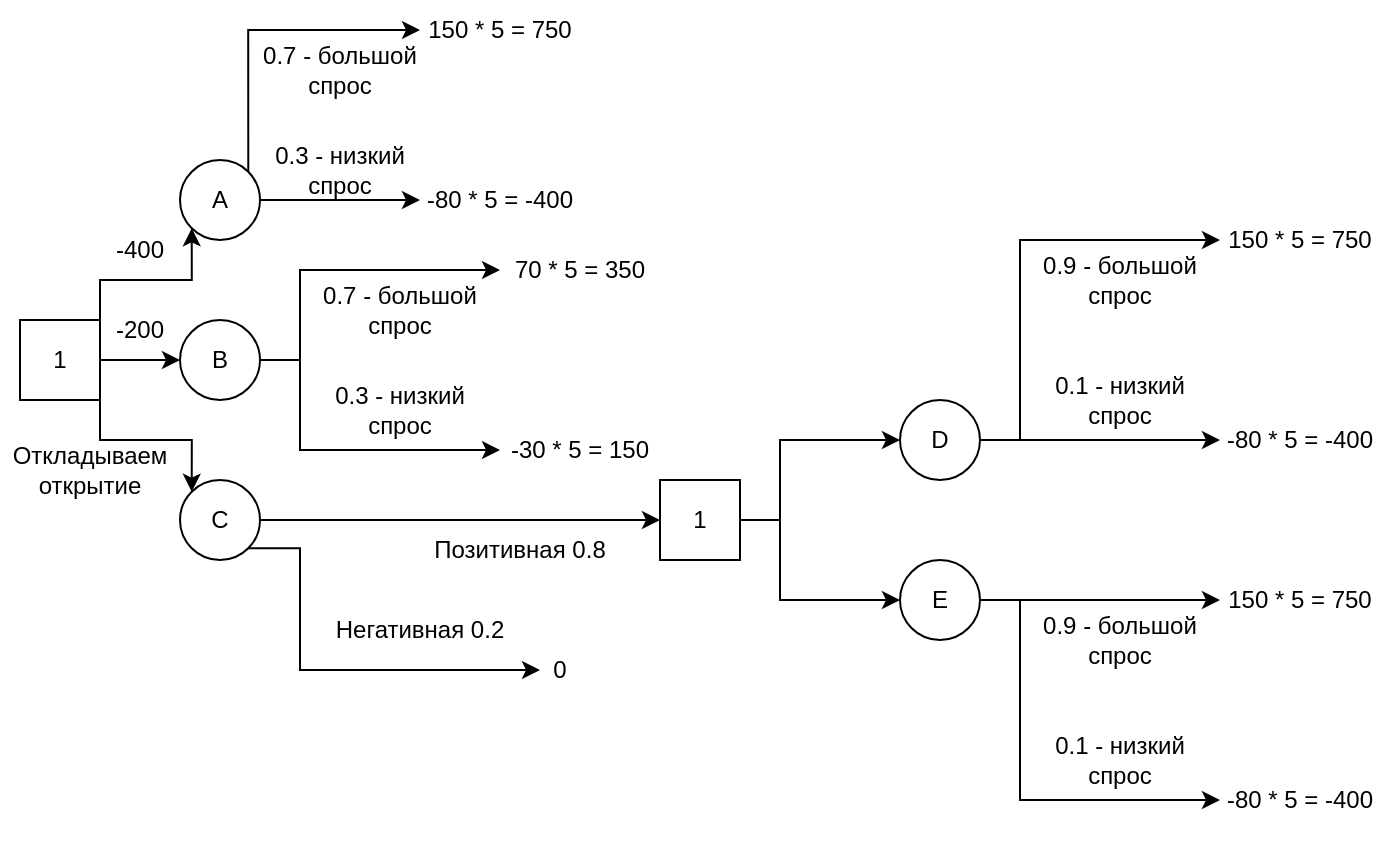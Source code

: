 <mxfile version="21.1.2" type="github">
  <diagram name="Страница 1" id="XMSDh3Ag2Xe2g-SVvd6X">
    <mxGraphModel dx="954" dy="648" grid="1" gridSize="10" guides="1" tooltips="1" connect="1" arrows="1" fold="1" page="1" pageScale="1" pageWidth="827" pageHeight="1169" math="0" shadow="0">
      <root>
        <mxCell id="0" />
        <mxCell id="1" parent="0" />
        <mxCell id="iBDUrOjcWUxjxp99Zuq8-5" value="" style="edgeStyle=orthogonalEdgeStyle;rounded=0;orthogonalLoop=1;jettySize=auto;html=1;" edge="1" parent="1" source="iBDUrOjcWUxjxp99Zuq8-1" target="iBDUrOjcWUxjxp99Zuq8-3">
          <mxGeometry relative="1" as="geometry" />
        </mxCell>
        <mxCell id="iBDUrOjcWUxjxp99Zuq8-6" style="edgeStyle=orthogonalEdgeStyle;rounded=0;orthogonalLoop=1;jettySize=auto;html=1;exitX=1;exitY=0;exitDx=0;exitDy=0;entryX=0;entryY=1;entryDx=0;entryDy=0;" edge="1" parent="1" source="iBDUrOjcWUxjxp99Zuq8-1" target="iBDUrOjcWUxjxp99Zuq8-2">
          <mxGeometry relative="1" as="geometry" />
        </mxCell>
        <mxCell id="iBDUrOjcWUxjxp99Zuq8-7" style="edgeStyle=orthogonalEdgeStyle;rounded=0;orthogonalLoop=1;jettySize=auto;html=1;exitX=1;exitY=1;exitDx=0;exitDy=0;entryX=0;entryY=0;entryDx=0;entryDy=0;" edge="1" parent="1" source="iBDUrOjcWUxjxp99Zuq8-1" target="iBDUrOjcWUxjxp99Zuq8-4">
          <mxGeometry relative="1" as="geometry" />
        </mxCell>
        <mxCell id="iBDUrOjcWUxjxp99Zuq8-1" value="1" style="rounded=0;whiteSpace=wrap;html=1;" vertex="1" parent="1">
          <mxGeometry x="80" y="240" width="40" height="40" as="geometry" />
        </mxCell>
        <mxCell id="iBDUrOjcWUxjxp99Zuq8-15" style="edgeStyle=orthogonalEdgeStyle;rounded=0;orthogonalLoop=1;jettySize=auto;html=1;exitX=1;exitY=0;exitDx=0;exitDy=0;entryX=0;entryY=0.5;entryDx=0;entryDy=0;" edge="1" parent="1" source="iBDUrOjcWUxjxp99Zuq8-2" target="iBDUrOjcWUxjxp99Zuq8-14">
          <mxGeometry relative="1" as="geometry">
            <Array as="points">
              <mxPoint x="194" y="95" />
            </Array>
          </mxGeometry>
        </mxCell>
        <mxCell id="iBDUrOjcWUxjxp99Zuq8-17" style="edgeStyle=orthogonalEdgeStyle;rounded=0;orthogonalLoop=1;jettySize=auto;html=1;exitX=1;exitY=0.5;exitDx=0;exitDy=0;entryX=0;entryY=0.5;entryDx=0;entryDy=0;" edge="1" parent="1" source="iBDUrOjcWUxjxp99Zuq8-2" target="iBDUrOjcWUxjxp99Zuq8-16">
          <mxGeometry relative="1" as="geometry" />
        </mxCell>
        <mxCell id="iBDUrOjcWUxjxp99Zuq8-2" value="A" style="ellipse;whiteSpace=wrap;html=1;aspect=fixed;" vertex="1" parent="1">
          <mxGeometry x="160" y="160" width="40" height="40" as="geometry" />
        </mxCell>
        <mxCell id="iBDUrOjcWUxjxp99Zuq8-23" style="edgeStyle=orthogonalEdgeStyle;rounded=0;orthogonalLoop=1;jettySize=auto;html=1;entryX=0;entryY=0.5;entryDx=0;entryDy=0;" edge="1" parent="1" source="iBDUrOjcWUxjxp99Zuq8-3" target="iBDUrOjcWUxjxp99Zuq8-21">
          <mxGeometry relative="1" as="geometry">
            <Array as="points">
              <mxPoint x="220" y="260" />
              <mxPoint x="220" y="215" />
            </Array>
          </mxGeometry>
        </mxCell>
        <mxCell id="iBDUrOjcWUxjxp99Zuq8-24" style="edgeStyle=orthogonalEdgeStyle;rounded=0;orthogonalLoop=1;jettySize=auto;html=1;entryX=0;entryY=0.5;entryDx=0;entryDy=0;" edge="1" parent="1" source="iBDUrOjcWUxjxp99Zuq8-3" target="iBDUrOjcWUxjxp99Zuq8-22">
          <mxGeometry relative="1" as="geometry">
            <Array as="points">
              <mxPoint x="220" y="260" />
              <mxPoint x="220" y="305" />
            </Array>
          </mxGeometry>
        </mxCell>
        <mxCell id="iBDUrOjcWUxjxp99Zuq8-3" value="B" style="ellipse;whiteSpace=wrap;html=1;aspect=fixed;" vertex="1" parent="1">
          <mxGeometry x="160" y="240" width="40" height="40" as="geometry" />
        </mxCell>
        <mxCell id="iBDUrOjcWUxjxp99Zuq8-28" style="edgeStyle=orthogonalEdgeStyle;rounded=0;orthogonalLoop=1;jettySize=auto;html=1;exitX=1;exitY=1;exitDx=0;exitDy=0;entryX=0;entryY=0.5;entryDx=0;entryDy=0;" edge="1" parent="1" source="iBDUrOjcWUxjxp99Zuq8-4" target="iBDUrOjcWUxjxp99Zuq8-27">
          <mxGeometry relative="1" as="geometry">
            <Array as="points">
              <mxPoint x="220" y="354" />
              <mxPoint x="220" y="415" />
            </Array>
          </mxGeometry>
        </mxCell>
        <mxCell id="iBDUrOjcWUxjxp99Zuq8-30" style="edgeStyle=orthogonalEdgeStyle;rounded=0;orthogonalLoop=1;jettySize=auto;html=1;exitX=1;exitY=0.5;exitDx=0;exitDy=0;entryX=0;entryY=0.5;entryDx=0;entryDy=0;" edge="1" parent="1" source="iBDUrOjcWUxjxp99Zuq8-4" target="iBDUrOjcWUxjxp99Zuq8-29">
          <mxGeometry relative="1" as="geometry" />
        </mxCell>
        <mxCell id="iBDUrOjcWUxjxp99Zuq8-4" value="C" style="ellipse;whiteSpace=wrap;html=1;aspect=fixed;" vertex="1" parent="1">
          <mxGeometry x="160" y="320" width="40" height="40" as="geometry" />
        </mxCell>
        <mxCell id="iBDUrOjcWUxjxp99Zuq8-8" value="-400" style="text;html=1;strokeColor=none;fillColor=none;align=center;verticalAlign=middle;whiteSpace=wrap;rounded=0;" vertex="1" parent="1">
          <mxGeometry x="110" y="190" width="60" height="30" as="geometry" />
        </mxCell>
        <mxCell id="iBDUrOjcWUxjxp99Zuq8-9" value="-200" style="text;html=1;strokeColor=none;fillColor=none;align=center;verticalAlign=middle;whiteSpace=wrap;rounded=0;" vertex="1" parent="1">
          <mxGeometry x="110" y="230" width="60" height="30" as="geometry" />
        </mxCell>
        <mxCell id="iBDUrOjcWUxjxp99Zuq8-10" value="Откладываем открытие" style="text;html=1;strokeColor=none;fillColor=none;align=center;verticalAlign=middle;whiteSpace=wrap;rounded=0;" vertex="1" parent="1">
          <mxGeometry x="70" y="300" width="90" height="30" as="geometry" />
        </mxCell>
        <mxCell id="iBDUrOjcWUxjxp99Zuq8-12" value="0.7 - большой спрос" style="text;html=1;strokeColor=none;fillColor=none;align=center;verticalAlign=middle;whiteSpace=wrap;rounded=0;" vertex="1" parent="1">
          <mxGeometry x="200" y="100" width="80" height="30" as="geometry" />
        </mxCell>
        <mxCell id="iBDUrOjcWUxjxp99Zuq8-13" value="0.3 - низкий спрос" style="text;html=1;strokeColor=none;fillColor=none;align=center;verticalAlign=middle;whiteSpace=wrap;rounded=0;" vertex="1" parent="1">
          <mxGeometry x="200" y="150" width="80" height="30" as="geometry" />
        </mxCell>
        <mxCell id="iBDUrOjcWUxjxp99Zuq8-14" value="150 * 5 = 750" style="text;html=1;strokeColor=none;fillColor=none;align=center;verticalAlign=middle;whiteSpace=wrap;rounded=0;" vertex="1" parent="1">
          <mxGeometry x="280" y="80" width="80" height="30" as="geometry" />
        </mxCell>
        <mxCell id="iBDUrOjcWUxjxp99Zuq8-16" value="-80 * 5 = -400" style="text;html=1;strokeColor=none;fillColor=none;align=center;verticalAlign=middle;whiteSpace=wrap;rounded=0;" vertex="1" parent="1">
          <mxGeometry x="280" y="165" width="80" height="30" as="geometry" />
        </mxCell>
        <mxCell id="iBDUrOjcWUxjxp99Zuq8-19" value="0.7 - большой спрос" style="text;html=1;strokeColor=none;fillColor=none;align=center;verticalAlign=middle;whiteSpace=wrap;rounded=0;" vertex="1" parent="1">
          <mxGeometry x="230" y="220" width="80" height="30" as="geometry" />
        </mxCell>
        <mxCell id="iBDUrOjcWUxjxp99Zuq8-20" value="0.3 - низкий спрос" style="text;html=1;strokeColor=none;fillColor=none;align=center;verticalAlign=middle;whiteSpace=wrap;rounded=0;" vertex="1" parent="1">
          <mxGeometry x="230" y="270" width="80" height="30" as="geometry" />
        </mxCell>
        <mxCell id="iBDUrOjcWUxjxp99Zuq8-21" value="70 * 5 = 350" style="text;html=1;strokeColor=none;fillColor=none;align=center;verticalAlign=middle;whiteSpace=wrap;rounded=0;" vertex="1" parent="1">
          <mxGeometry x="320" y="200" width="80" height="30" as="geometry" />
        </mxCell>
        <mxCell id="iBDUrOjcWUxjxp99Zuq8-22" value="-30 * 5 = 150" style="text;html=1;strokeColor=none;fillColor=none;align=center;verticalAlign=middle;whiteSpace=wrap;rounded=0;" vertex="1" parent="1">
          <mxGeometry x="320" y="290" width="80" height="30" as="geometry" />
        </mxCell>
        <mxCell id="iBDUrOjcWUxjxp99Zuq8-25" value="Позитивная 0.8" style="text;html=1;strokeColor=none;fillColor=none;align=center;verticalAlign=middle;whiteSpace=wrap;rounded=0;" vertex="1" parent="1">
          <mxGeometry x="270" y="340" width="120" height="30" as="geometry" />
        </mxCell>
        <mxCell id="iBDUrOjcWUxjxp99Zuq8-26" value="Негативная 0.2" style="text;html=1;strokeColor=none;fillColor=none;align=center;verticalAlign=middle;whiteSpace=wrap;rounded=0;" vertex="1" parent="1">
          <mxGeometry x="220" y="380" width="120" height="30" as="geometry" />
        </mxCell>
        <mxCell id="iBDUrOjcWUxjxp99Zuq8-27" value="0" style="text;html=1;strokeColor=none;fillColor=none;align=center;verticalAlign=middle;whiteSpace=wrap;rounded=0;" vertex="1" parent="1">
          <mxGeometry x="340" y="400" width="20" height="30" as="geometry" />
        </mxCell>
        <mxCell id="iBDUrOjcWUxjxp99Zuq8-33" style="edgeStyle=orthogonalEdgeStyle;rounded=0;orthogonalLoop=1;jettySize=auto;html=1;entryX=0;entryY=0.5;entryDx=0;entryDy=0;" edge="1" parent="1" source="iBDUrOjcWUxjxp99Zuq8-29" target="iBDUrOjcWUxjxp99Zuq8-31">
          <mxGeometry relative="1" as="geometry">
            <Array as="points">
              <mxPoint x="460" y="340" />
              <mxPoint x="460" y="300" />
            </Array>
          </mxGeometry>
        </mxCell>
        <mxCell id="iBDUrOjcWUxjxp99Zuq8-34" style="edgeStyle=orthogonalEdgeStyle;rounded=0;orthogonalLoop=1;jettySize=auto;html=1;entryX=0;entryY=0.5;entryDx=0;entryDy=0;" edge="1" parent="1" source="iBDUrOjcWUxjxp99Zuq8-29" target="iBDUrOjcWUxjxp99Zuq8-32">
          <mxGeometry relative="1" as="geometry">
            <Array as="points">
              <mxPoint x="460" y="340" />
              <mxPoint x="460" y="380" />
            </Array>
          </mxGeometry>
        </mxCell>
        <mxCell id="iBDUrOjcWUxjxp99Zuq8-29" value="1" style="rounded=0;whiteSpace=wrap;html=1;" vertex="1" parent="1">
          <mxGeometry x="400" y="320" width="40" height="40" as="geometry" />
        </mxCell>
        <mxCell id="iBDUrOjcWUxjxp99Zuq8-37" style="edgeStyle=orthogonalEdgeStyle;rounded=0;orthogonalLoop=1;jettySize=auto;html=1;entryX=0;entryY=0.5;entryDx=0;entryDy=0;" edge="1" parent="1" source="iBDUrOjcWUxjxp99Zuq8-31" target="iBDUrOjcWUxjxp99Zuq8-36">
          <mxGeometry relative="1" as="geometry" />
        </mxCell>
        <mxCell id="iBDUrOjcWUxjxp99Zuq8-38" style="edgeStyle=orthogonalEdgeStyle;rounded=0;orthogonalLoop=1;jettySize=auto;html=1;entryX=0;entryY=0.5;entryDx=0;entryDy=0;" edge="1" parent="1" source="iBDUrOjcWUxjxp99Zuq8-31" target="iBDUrOjcWUxjxp99Zuq8-35">
          <mxGeometry relative="1" as="geometry">
            <Array as="points">
              <mxPoint x="580" y="300" />
              <mxPoint x="580" y="200" />
            </Array>
          </mxGeometry>
        </mxCell>
        <mxCell id="iBDUrOjcWUxjxp99Zuq8-31" value="D" style="ellipse;whiteSpace=wrap;html=1;aspect=fixed;" vertex="1" parent="1">
          <mxGeometry x="520" y="280" width="40" height="40" as="geometry" />
        </mxCell>
        <mxCell id="iBDUrOjcWUxjxp99Zuq8-43" style="edgeStyle=orthogonalEdgeStyle;rounded=0;orthogonalLoop=1;jettySize=auto;html=1;entryX=0;entryY=0.5;entryDx=0;entryDy=0;" edge="1" parent="1" source="iBDUrOjcWUxjxp99Zuq8-32" target="iBDUrOjcWUxjxp99Zuq8-41">
          <mxGeometry relative="1" as="geometry" />
        </mxCell>
        <mxCell id="iBDUrOjcWUxjxp99Zuq8-44" style="edgeStyle=orthogonalEdgeStyle;rounded=0;orthogonalLoop=1;jettySize=auto;html=1;entryX=0;entryY=0.5;entryDx=0;entryDy=0;" edge="1" parent="1" source="iBDUrOjcWUxjxp99Zuq8-32" target="iBDUrOjcWUxjxp99Zuq8-42">
          <mxGeometry relative="1" as="geometry">
            <Array as="points">
              <mxPoint x="580" y="380" />
              <mxPoint x="580" y="480" />
            </Array>
          </mxGeometry>
        </mxCell>
        <mxCell id="iBDUrOjcWUxjxp99Zuq8-32" value="E" style="ellipse;whiteSpace=wrap;html=1;aspect=fixed;" vertex="1" parent="1">
          <mxGeometry x="520" y="360" width="40" height="40" as="geometry" />
        </mxCell>
        <mxCell id="iBDUrOjcWUxjxp99Zuq8-35" value="150 * 5 = 750" style="text;html=1;strokeColor=none;fillColor=none;align=center;verticalAlign=middle;whiteSpace=wrap;rounded=0;" vertex="1" parent="1">
          <mxGeometry x="680" y="180" width="80" height="40" as="geometry" />
        </mxCell>
        <mxCell id="iBDUrOjcWUxjxp99Zuq8-36" value="-80 * 5 = -400" style="text;html=1;strokeColor=none;fillColor=none;align=center;verticalAlign=middle;whiteSpace=wrap;rounded=0;" vertex="1" parent="1">
          <mxGeometry x="680" y="280" width="80" height="40" as="geometry" />
        </mxCell>
        <mxCell id="iBDUrOjcWUxjxp99Zuq8-39" value="0.9 - большой спрос" style="text;html=1;strokeColor=none;fillColor=none;align=center;verticalAlign=middle;whiteSpace=wrap;rounded=0;" vertex="1" parent="1">
          <mxGeometry x="590" y="200" width="80" height="40" as="geometry" />
        </mxCell>
        <mxCell id="iBDUrOjcWUxjxp99Zuq8-40" value="0.1 - низкий спрос" style="text;html=1;strokeColor=none;fillColor=none;align=center;verticalAlign=middle;whiteSpace=wrap;rounded=0;" vertex="1" parent="1">
          <mxGeometry x="590" y="260" width="80" height="40" as="geometry" />
        </mxCell>
        <mxCell id="iBDUrOjcWUxjxp99Zuq8-41" value="150 * 5 = 750" style="text;html=1;strokeColor=none;fillColor=none;align=center;verticalAlign=middle;whiteSpace=wrap;rounded=0;" vertex="1" parent="1">
          <mxGeometry x="680" y="360" width="80" height="40" as="geometry" />
        </mxCell>
        <mxCell id="iBDUrOjcWUxjxp99Zuq8-42" value="-80 * 5 = -400" style="text;html=1;strokeColor=none;fillColor=none;align=center;verticalAlign=middle;whiteSpace=wrap;rounded=0;" vertex="1" parent="1">
          <mxGeometry x="680" y="460" width="80" height="40" as="geometry" />
        </mxCell>
        <mxCell id="iBDUrOjcWUxjxp99Zuq8-45" value="0.9 - большой спрос" style="text;html=1;strokeColor=none;fillColor=none;align=center;verticalAlign=middle;whiteSpace=wrap;rounded=0;" vertex="1" parent="1">
          <mxGeometry x="590" y="380" width="80" height="40" as="geometry" />
        </mxCell>
        <mxCell id="iBDUrOjcWUxjxp99Zuq8-46" value="0.1 - низкий спрос" style="text;html=1;strokeColor=none;fillColor=none;align=center;verticalAlign=middle;whiteSpace=wrap;rounded=0;" vertex="1" parent="1">
          <mxGeometry x="590" y="440" width="80" height="40" as="geometry" />
        </mxCell>
      </root>
    </mxGraphModel>
  </diagram>
</mxfile>
